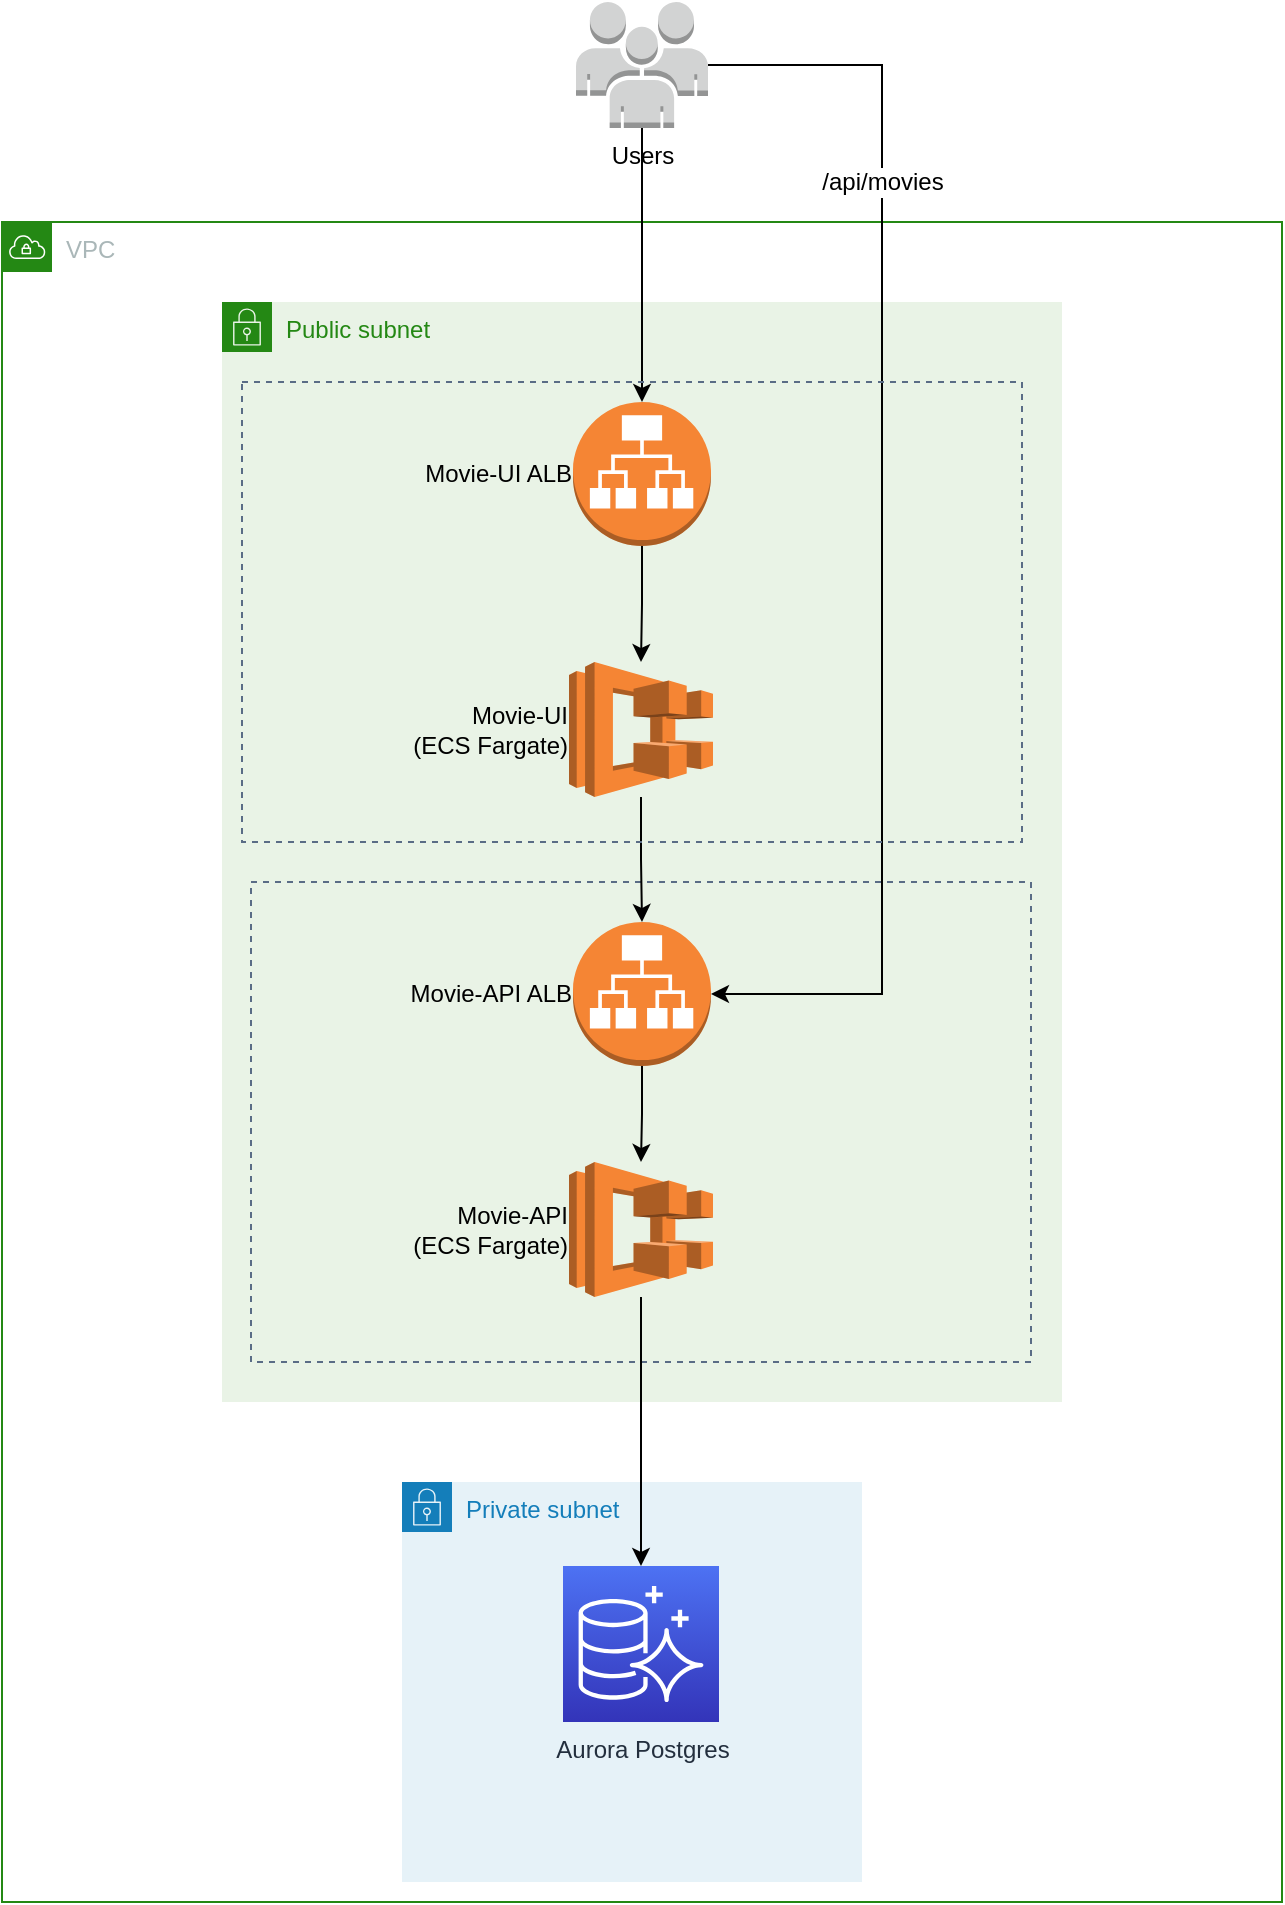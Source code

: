 <mxfile version="12.4.8"><diagram id="JgfpuxWw6j25wUU1hIz4" name="Page-1"><mxGraphModel dx="1724" dy="1103" grid="1" gridSize="10" guides="1" tooltips="1" connect="1" arrows="1" fold="1" page="1" pageScale="1" pageWidth="1100" pageHeight="850" math="0" shadow="0"><root><mxCell id="0"/><mxCell id="1" parent="0"/><mxCell id="Ke8etbiguZpPJj__K3Gk-5" value="Public subnet" style="points=[[0,0],[0.25,0],[0.5,0],[0.75,0],[1,0],[1,0.25],[1,0.5],[1,0.75],[1,1],[0.75,1],[0.5,1],[0.25,1],[0,1],[0,0.75],[0,0.5],[0,0.25]];outlineConnect=0;gradientColor=none;html=1;whiteSpace=wrap;fontSize=12;fontStyle=0;shape=mxgraph.aws4.group;grIcon=mxgraph.aws4.group_security_group;grStroke=0;strokeColor=#248814;fillColor=#E9F3E6;verticalAlign=top;align=left;spacingLeft=30;fontColor=#248814;dashed=0;" vertex="1" parent="1"><mxGeometry x="160" y="200" width="420" height="550" as="geometry"/></mxCell><mxCell id="Ke8etbiguZpPJj__K3Gk-21" value="" style="fillColor=none;strokeColor=#5A6C86;dashed=1;verticalAlign=bottom;fontStyle=0;fontColor=#5A6C86;labelPosition=center;verticalLabelPosition=top;align=center;labelBorderColor=#000000;" vertex="1" parent="1"><mxGeometry x="174.5" y="490" width="390" height="240" as="geometry"/></mxCell><mxCell id="Ke8etbiguZpPJj__K3Gk-2" value="VPC" style="points=[[0,0],[0.25,0],[0.5,0],[0.75,0],[1,0],[1,0.25],[1,0.5],[1,0.75],[1,1],[0.75,1],[0.5,1],[0.25,1],[0,1],[0,0.75],[0,0.5],[0,0.25]];outlineConnect=0;gradientColor=none;html=1;whiteSpace=wrap;fontSize=12;fontStyle=0;shape=mxgraph.aws4.group;grIcon=mxgraph.aws4.group_vpc;strokeColor=#248814;fillColor=none;verticalAlign=top;align=left;spacingLeft=30;fontColor=#AAB7B8;dashed=0;" vertex="1" parent="1"><mxGeometry x="50" y="160" width="640" height="840" as="geometry"/></mxCell><mxCell id="Ke8etbiguZpPJj__K3Gk-3" value="Private subnet" style="points=[[0,0],[0.25,0],[0.5,0],[0.75,0],[1,0],[1,0.25],[1,0.5],[1,0.75],[1,1],[0.75,1],[0.5,1],[0.25,1],[0,1],[0,0.75],[0,0.5],[0,0.25]];outlineConnect=0;gradientColor=none;html=1;whiteSpace=wrap;fontSize=12;fontStyle=0;shape=mxgraph.aws4.group;grIcon=mxgraph.aws4.group_security_group;grStroke=0;strokeColor=#147EBA;fillColor=#E6F2F8;verticalAlign=top;align=left;spacingLeft=30;fontColor=#147EBA;dashed=0;" vertex="1" parent="1"><mxGeometry x="250" y="790" width="230" height="200" as="geometry"/></mxCell><mxCell id="Ke8etbiguZpPJj__K3Gk-4" value="Aurora Postgres" style="outlineConnect=0;fontColor=#232F3E;gradientColor=#4D72F3;gradientDirection=north;fillColor=#3334B9;strokeColor=#ffffff;dashed=0;verticalLabelPosition=bottom;verticalAlign=top;align=center;html=1;fontSize=12;fontStyle=0;aspect=fixed;shape=mxgraph.aws4.resourceIcon;resIcon=mxgraph.aws4.aurora;" vertex="1" parent="1"><mxGeometry x="330.5" y="832" width="78" height="78" as="geometry"/></mxCell><mxCell id="Ke8etbiguZpPJj__K3Gk-11" style="edgeStyle=orthogonalEdgeStyle;rounded=0;orthogonalLoop=1;jettySize=auto;html=1;" edge="1" parent="1" source="Ke8etbiguZpPJj__K3Gk-6" target="Ke8etbiguZpPJj__K3Gk-8"><mxGeometry relative="1" as="geometry"/></mxCell><mxCell id="Ke8etbiguZpPJj__K3Gk-6" value="Movie-UI ALB" style="outlineConnect=0;dashed=0;verticalLabelPosition=middle;verticalAlign=middle;align=right;html=1;shape=mxgraph.aws3.application_load_balancer;fillColor=#F58534;gradientColor=none;labelPosition=left;" vertex="1" parent="1"><mxGeometry x="335.5" y="250" width="69" height="72" as="geometry"/></mxCell><mxCell id="Ke8etbiguZpPJj__K3Gk-12" style="edgeStyle=orthogonalEdgeStyle;rounded=0;orthogonalLoop=1;jettySize=auto;html=1;" edge="1" parent="1" source="Ke8etbiguZpPJj__K3Gk-7" target="Ke8etbiguZpPJj__K3Gk-9"><mxGeometry relative="1" as="geometry"/></mxCell><mxCell id="Ke8etbiguZpPJj__K3Gk-7" value="Movie-API ALB" style="outlineConnect=0;dashed=0;verticalLabelPosition=middle;verticalAlign=middle;align=right;html=1;shape=mxgraph.aws3.application_load_balancer;fillColor=#F58534;gradientColor=none;labelPosition=left;" vertex="1" parent="1"><mxGeometry x="335.5" y="510" width="69" height="72" as="geometry"/></mxCell><mxCell id="Ke8etbiguZpPJj__K3Gk-13" style="edgeStyle=orthogonalEdgeStyle;rounded=0;orthogonalLoop=1;jettySize=auto;html=1;" edge="1" parent="1" source="Ke8etbiguZpPJj__K3Gk-8" target="Ke8etbiguZpPJj__K3Gk-7"><mxGeometry relative="1" as="geometry"/></mxCell><mxCell id="Ke8etbiguZpPJj__K3Gk-8" value="Movie-UI&lt;br&gt;(ECS Fargate)" style="outlineConnect=0;dashed=0;verticalLabelPosition=middle;verticalAlign=middle;align=right;html=1;shape=mxgraph.aws3.ecs;fillColor=#F58534;gradientColor=none;labelPosition=left;" vertex="1" parent="1"><mxGeometry x="333.5" y="380" width="72" height="67.5" as="geometry"/></mxCell><mxCell id="Ke8etbiguZpPJj__K3Gk-18" style="edgeStyle=orthogonalEdgeStyle;rounded=0;orthogonalLoop=1;jettySize=auto;html=1;" edge="1" parent="1" source="Ke8etbiguZpPJj__K3Gk-9" target="Ke8etbiguZpPJj__K3Gk-4"><mxGeometry relative="1" as="geometry"><Array as="points"/></mxGeometry></mxCell><mxCell id="Ke8etbiguZpPJj__K3Gk-9" value="Movie-API&lt;br&gt;(ECS Fargate)" style="outlineConnect=0;dashed=0;verticalLabelPosition=middle;verticalAlign=middle;align=right;html=1;shape=mxgraph.aws3.ecs;fillColor=#F58534;gradientColor=none;labelPosition=left;" vertex="1" parent="1"><mxGeometry x="333.5" y="630" width="72" height="67.5" as="geometry"/></mxCell><mxCell id="Ke8etbiguZpPJj__K3Gk-17" style="edgeStyle=orthogonalEdgeStyle;rounded=0;orthogonalLoop=1;jettySize=auto;html=1;entryX=0.5;entryY=0;entryDx=0;entryDy=0;entryPerimeter=0;" edge="1" parent="1" source="Ke8etbiguZpPJj__K3Gk-14" target="Ke8etbiguZpPJj__K3Gk-6"><mxGeometry relative="1" as="geometry"/></mxCell><mxCell id="Ke8etbiguZpPJj__K3Gk-22" style="edgeStyle=orthogonalEdgeStyle;rounded=0;orthogonalLoop=1;jettySize=auto;html=1;entryX=1;entryY=0.5;entryDx=0;entryDy=0;entryPerimeter=0;exitX=1;exitY=0.5;exitDx=0;exitDy=0;exitPerimeter=0;" edge="1" parent="1" source="Ke8etbiguZpPJj__K3Gk-14" target="Ke8etbiguZpPJj__K3Gk-7"><mxGeometry relative="1" as="geometry"><Array as="points"><mxPoint x="490" y="82"/><mxPoint x="490" y="546"/></Array></mxGeometry></mxCell><mxCell id="Ke8etbiguZpPJj__K3Gk-23" value="/api/movies" style="text;html=1;align=center;verticalAlign=middle;resizable=0;points=[];labelBackgroundColor=#ffffff;" vertex="1" connectable="0" parent="Ke8etbiguZpPJj__K3Gk-22"><mxGeometry x="-0.871" y="-2" relative="1" as="geometry"><mxPoint x="46" y="56" as="offset"/></mxGeometry></mxCell><mxCell id="Ke8etbiguZpPJj__K3Gk-14" value="Users" style="outlineConnect=0;dashed=0;verticalLabelPosition=bottom;verticalAlign=top;align=center;html=1;shape=mxgraph.aws3.users;fillColor=#D2D3D3;gradientColor=none;" vertex="1" parent="1"><mxGeometry x="337" y="50" width="66" height="63" as="geometry"/></mxCell><mxCell id="Ke8etbiguZpPJj__K3Gk-20" value="" style="fillColor=none;strokeColor=#5A6C86;dashed=1;verticalAlign=bottom;fontStyle=0;fontColor=#5A6C86;labelPosition=center;verticalLabelPosition=top;align=center;labelBorderColor=#000000;" vertex="1" parent="1"><mxGeometry x="170" y="240" width="390" height="230" as="geometry"/></mxCell></root></mxGraphModel></diagram></mxfile>
